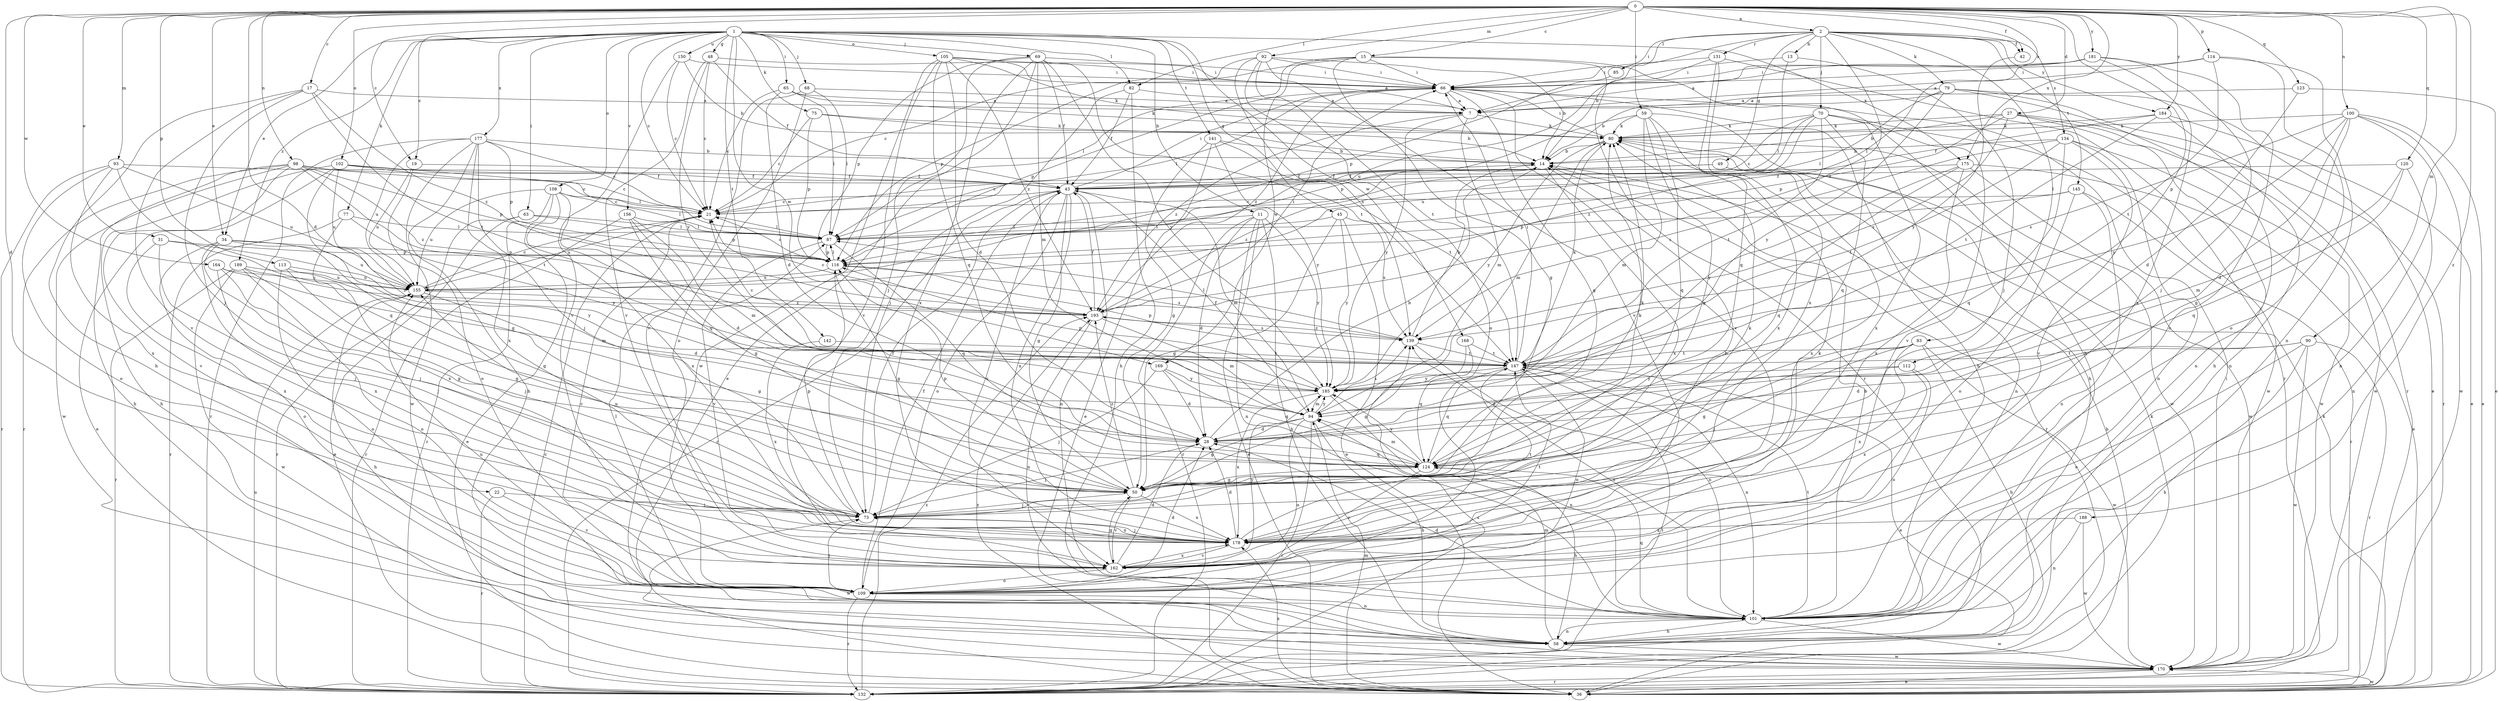 strict digraph  {
0;
1;
2;
7;
11;
13;
14;
15;
17;
19;
21;
22;
27;
28;
31;
34;
36;
42;
43;
45;
48;
49;
50;
58;
59;
63;
65;
66;
68;
69;
70;
73;
75;
77;
79;
80;
82;
83;
85;
87;
90;
92;
93;
94;
98;
100;
101;
102;
105;
108;
109;
112;
113;
114;
116;
120;
123;
124;
131;
132;
134;
139;
141;
142;
145;
147;
150;
155;
156;
162;
164;
168;
169;
170;
175;
177;
178;
181;
184;
185;
188;
189;
193;
0 -> 2  [label=a];
0 -> 7  [label=a];
0 -> 15  [label=c];
0 -> 17  [label=c];
0 -> 19  [label=c];
0 -> 22  [label=d];
0 -> 27  [label=d];
0 -> 28  [label=d];
0 -> 31  [label=e];
0 -> 34  [label=e];
0 -> 42  [label=f];
0 -> 59  [label=i];
0 -> 82  [label=l];
0 -> 90  [label=m];
0 -> 92  [label=m];
0 -> 93  [label=m];
0 -> 98  [label=n];
0 -> 100  [label=n];
0 -> 102  [label=o];
0 -> 112  [label=p];
0 -> 113  [label=p];
0 -> 114  [label=p];
0 -> 120  [label=q];
0 -> 123  [label=q];
0 -> 164  [label=w];
0 -> 175  [label=x];
0 -> 181  [label=y];
0 -> 184  [label=y];
0 -> 188  [label=z];
1 -> 11  [label=b];
1 -> 19  [label=c];
1 -> 21  [label=c];
1 -> 34  [label=e];
1 -> 45  [label=g];
1 -> 48  [label=g];
1 -> 63  [label=i];
1 -> 65  [label=i];
1 -> 68  [label=j];
1 -> 69  [label=j];
1 -> 75  [label=k];
1 -> 77  [label=k];
1 -> 82  [label=l];
1 -> 105  [label=o];
1 -> 108  [label=o];
1 -> 141  [label=t];
1 -> 142  [label=t];
1 -> 150  [label=u];
1 -> 156  [label=v];
1 -> 168  [label=w];
1 -> 169  [label=w];
1 -> 175  [label=x];
1 -> 177  [label=x];
1 -> 189  [label=z];
2 -> 13  [label=b];
2 -> 14  [label=b];
2 -> 42  [label=f];
2 -> 49  [label=g];
2 -> 66  [label=i];
2 -> 70  [label=j];
2 -> 79  [label=k];
2 -> 83  [label=l];
2 -> 85  [label=l];
2 -> 131  [label=r];
2 -> 134  [label=s];
2 -> 145  [label=t];
2 -> 184  [label=y];
2 -> 193  [label=z];
7 -> 80  [label=k];
7 -> 94  [label=m];
7 -> 185  [label=y];
7 -> 193  [label=z];
11 -> 28  [label=d];
11 -> 36  [label=e];
11 -> 58  [label=h];
11 -> 87  [label=l];
11 -> 101  [label=n];
11 -> 132  [label=r];
11 -> 185  [label=y];
13 -> 66  [label=i];
13 -> 73  [label=j];
13 -> 87  [label=l];
14 -> 43  [label=f];
14 -> 132  [label=r];
14 -> 178  [label=x];
14 -> 193  [label=z];
15 -> 50  [label=g];
15 -> 58  [label=h];
15 -> 66  [label=i];
15 -> 87  [label=l];
15 -> 116  [label=p];
15 -> 132  [label=r];
15 -> 169  [label=w];
17 -> 7  [label=a];
17 -> 58  [label=h];
17 -> 73  [label=j];
17 -> 147  [label=t];
17 -> 162  [label=v];
17 -> 193  [label=z];
19 -> 43  [label=f];
19 -> 109  [label=o];
19 -> 155  [label=u];
21 -> 87  [label=l];
21 -> 155  [label=u];
22 -> 73  [label=j];
22 -> 132  [label=r];
22 -> 162  [label=v];
27 -> 14  [label=b];
27 -> 80  [label=k];
27 -> 101  [label=n];
27 -> 116  [label=p];
27 -> 132  [label=r];
27 -> 139  [label=s];
27 -> 170  [label=w];
28 -> 14  [label=b];
28 -> 73  [label=j];
28 -> 124  [label=q];
31 -> 73  [label=j];
31 -> 116  [label=p];
31 -> 178  [label=x];
31 -> 185  [label=y];
34 -> 50  [label=g];
34 -> 73  [label=j];
34 -> 109  [label=o];
34 -> 116  [label=p];
34 -> 155  [label=u];
34 -> 178  [label=x];
36 -> 14  [label=b];
36 -> 80  [label=k];
36 -> 94  [label=m];
36 -> 170  [label=w];
36 -> 178  [label=x];
36 -> 193  [label=z];
42 -> 185  [label=y];
43 -> 21  [label=c];
43 -> 50  [label=g];
43 -> 66  [label=i];
43 -> 94  [label=m];
43 -> 101  [label=n];
43 -> 109  [label=o];
43 -> 132  [label=r];
43 -> 162  [label=v];
43 -> 178  [label=x];
45 -> 36  [label=e];
45 -> 50  [label=g];
45 -> 87  [label=l];
45 -> 139  [label=s];
45 -> 185  [label=y];
48 -> 21  [label=c];
48 -> 43  [label=f];
48 -> 66  [label=i];
48 -> 162  [label=v];
48 -> 185  [label=y];
49 -> 21  [label=c];
49 -> 43  [label=f];
49 -> 101  [label=n];
49 -> 178  [label=x];
50 -> 73  [label=j];
50 -> 80  [label=k];
50 -> 116  [label=p];
50 -> 162  [label=v];
50 -> 178  [label=x];
50 -> 193  [label=z];
58 -> 94  [label=m];
58 -> 101  [label=n];
58 -> 170  [label=w];
59 -> 50  [label=g];
59 -> 58  [label=h];
59 -> 80  [label=k];
59 -> 94  [label=m];
59 -> 116  [label=p];
59 -> 124  [label=q];
59 -> 178  [label=x];
63 -> 36  [label=e];
63 -> 87  [label=l];
63 -> 116  [label=p];
63 -> 132  [label=r];
65 -> 7  [label=a];
65 -> 21  [label=c];
65 -> 28  [label=d];
65 -> 80  [label=k];
65 -> 87  [label=l];
66 -> 7  [label=a];
66 -> 50  [label=g];
66 -> 58  [label=h];
66 -> 87  [label=l];
66 -> 116  [label=p];
66 -> 162  [label=v];
66 -> 193  [label=z];
68 -> 7  [label=a];
68 -> 87  [label=l];
68 -> 109  [label=o];
68 -> 162  [label=v];
69 -> 36  [label=e];
69 -> 43  [label=f];
69 -> 66  [label=i];
69 -> 73  [label=j];
69 -> 94  [label=m];
69 -> 116  [label=p];
69 -> 147  [label=t];
69 -> 178  [label=x];
69 -> 185  [label=y];
70 -> 21  [label=c];
70 -> 80  [label=k];
70 -> 124  [label=q];
70 -> 147  [label=t];
70 -> 155  [label=u];
70 -> 162  [label=v];
70 -> 170  [label=w];
70 -> 178  [label=x];
70 -> 193  [label=z];
73 -> 43  [label=f];
73 -> 80  [label=k];
73 -> 116  [label=p];
73 -> 155  [label=u];
73 -> 170  [label=w];
73 -> 178  [label=x];
75 -> 14  [label=b];
75 -> 21  [label=c];
75 -> 80  [label=k];
75 -> 116  [label=p];
77 -> 87  [label=l];
77 -> 132  [label=r];
77 -> 178  [label=x];
77 -> 185  [label=y];
79 -> 7  [label=a];
79 -> 14  [label=b];
79 -> 36  [label=e];
79 -> 58  [label=h];
79 -> 87  [label=l];
79 -> 132  [label=r];
79 -> 185  [label=y];
80 -> 14  [label=b];
80 -> 66  [label=i];
80 -> 94  [label=m];
80 -> 170  [label=w];
80 -> 185  [label=y];
82 -> 7  [label=a];
82 -> 43  [label=f];
82 -> 58  [label=h];
82 -> 73  [label=j];
83 -> 50  [label=g];
83 -> 58  [label=h];
83 -> 73  [label=j];
83 -> 147  [label=t];
83 -> 170  [label=w];
83 -> 178  [label=x];
85 -> 116  [label=p];
87 -> 116  [label=p];
87 -> 124  [label=q];
87 -> 162  [label=v];
90 -> 28  [label=d];
90 -> 58  [label=h];
90 -> 109  [label=o];
90 -> 132  [label=r];
90 -> 147  [label=t];
90 -> 170  [label=w];
92 -> 14  [label=b];
92 -> 21  [label=c];
92 -> 66  [label=i];
92 -> 109  [label=o];
92 -> 139  [label=s];
92 -> 147  [label=t];
92 -> 162  [label=v];
93 -> 43  [label=f];
93 -> 109  [label=o];
93 -> 124  [label=q];
93 -> 132  [label=r];
93 -> 155  [label=u];
93 -> 178  [label=x];
94 -> 28  [label=d];
94 -> 43  [label=f];
94 -> 50  [label=g];
94 -> 58  [label=h];
94 -> 109  [label=o];
94 -> 132  [label=r];
94 -> 139  [label=s];
94 -> 185  [label=y];
98 -> 21  [label=c];
98 -> 43  [label=f];
98 -> 58  [label=h];
98 -> 116  [label=p];
98 -> 132  [label=r];
98 -> 147  [label=t];
98 -> 162  [label=v];
98 -> 170  [label=w];
98 -> 193  [label=z];
100 -> 28  [label=d];
100 -> 36  [label=e];
100 -> 50  [label=g];
100 -> 80  [label=k];
100 -> 101  [label=n];
100 -> 139  [label=s];
100 -> 170  [label=w];
100 -> 185  [label=y];
101 -> 14  [label=b];
101 -> 28  [label=d];
101 -> 58  [label=h];
101 -> 124  [label=q];
101 -> 139  [label=s];
101 -> 147  [label=t];
101 -> 155  [label=u];
101 -> 170  [label=w];
102 -> 21  [label=c];
102 -> 36  [label=e];
102 -> 43  [label=f];
102 -> 50  [label=g];
102 -> 58  [label=h];
102 -> 87  [label=l];
102 -> 155  [label=u];
105 -> 7  [label=a];
105 -> 28  [label=d];
105 -> 66  [label=i];
105 -> 80  [label=k];
105 -> 124  [label=q];
105 -> 162  [label=v];
105 -> 170  [label=w];
105 -> 193  [label=z];
108 -> 21  [label=c];
108 -> 36  [label=e];
108 -> 87  [label=l];
108 -> 124  [label=q];
108 -> 132  [label=r];
108 -> 155  [label=u];
108 -> 178  [label=x];
109 -> 21  [label=c];
109 -> 28  [label=d];
109 -> 43  [label=f];
109 -> 73  [label=j];
109 -> 87  [label=l];
109 -> 101  [label=n];
109 -> 132  [label=r];
112 -> 28  [label=d];
112 -> 109  [label=o];
112 -> 178  [label=x];
112 -> 185  [label=y];
113 -> 28  [label=d];
113 -> 50  [label=g];
113 -> 109  [label=o];
113 -> 155  [label=u];
114 -> 7  [label=a];
114 -> 66  [label=i];
114 -> 101  [label=n];
114 -> 109  [label=o];
114 -> 147  [label=t];
116 -> 21  [label=c];
116 -> 50  [label=g];
116 -> 87  [label=l];
116 -> 139  [label=s];
116 -> 155  [label=u];
120 -> 43  [label=f];
120 -> 94  [label=m];
120 -> 101  [label=n];
120 -> 124  [label=q];
123 -> 7  [label=a];
123 -> 28  [label=d];
123 -> 36  [label=e];
124 -> 50  [label=g];
124 -> 58  [label=h];
124 -> 80  [label=k];
124 -> 94  [label=m];
124 -> 162  [label=v];
124 -> 185  [label=y];
131 -> 66  [label=i];
131 -> 124  [label=q];
131 -> 132  [label=r];
131 -> 155  [label=u];
131 -> 178  [label=x];
132 -> 21  [label=c];
132 -> 80  [label=k];
132 -> 139  [label=s];
132 -> 147  [label=t];
132 -> 155  [label=u];
132 -> 193  [label=z];
134 -> 14  [label=b];
134 -> 101  [label=n];
134 -> 124  [label=q];
134 -> 139  [label=s];
134 -> 147  [label=t];
134 -> 162  [label=v];
134 -> 170  [label=w];
139 -> 14  [label=b];
139 -> 87  [label=l];
139 -> 101  [label=n];
139 -> 147  [label=t];
139 -> 193  [label=z];
141 -> 14  [label=b];
141 -> 36  [label=e];
141 -> 50  [label=g];
141 -> 147  [label=t];
141 -> 185  [label=y];
142 -> 147  [label=t];
142 -> 178  [label=x];
145 -> 21  [label=c];
145 -> 101  [label=n];
145 -> 109  [label=o];
145 -> 116  [label=p];
145 -> 132  [label=r];
147 -> 21  [label=c];
147 -> 36  [label=e];
147 -> 66  [label=i];
147 -> 80  [label=k];
147 -> 101  [label=n];
147 -> 109  [label=o];
147 -> 116  [label=p];
147 -> 124  [label=q];
147 -> 185  [label=y];
150 -> 14  [label=b];
150 -> 21  [label=c];
150 -> 66  [label=i];
150 -> 162  [label=v];
155 -> 21  [label=c];
155 -> 50  [label=g];
155 -> 58  [label=h];
155 -> 193  [label=z];
156 -> 28  [label=d];
156 -> 50  [label=g];
156 -> 87  [label=l];
156 -> 94  [label=m];
156 -> 132  [label=r];
162 -> 28  [label=d];
162 -> 50  [label=g];
162 -> 80  [label=k];
162 -> 109  [label=o];
162 -> 147  [label=t];
162 -> 178  [label=x];
162 -> 185  [label=y];
164 -> 50  [label=g];
164 -> 73  [label=j];
164 -> 94  [label=m];
164 -> 155  [label=u];
168 -> 50  [label=g];
168 -> 124  [label=q];
168 -> 147  [label=t];
169 -> 28  [label=d];
169 -> 73  [label=j];
169 -> 124  [label=q];
169 -> 185  [label=y];
170 -> 36  [label=e];
170 -> 66  [label=i];
170 -> 132  [label=r];
175 -> 36  [label=e];
175 -> 43  [label=f];
175 -> 124  [label=q];
175 -> 170  [label=w];
175 -> 178  [label=x];
175 -> 185  [label=y];
177 -> 14  [label=b];
177 -> 21  [label=c];
177 -> 58  [label=h];
177 -> 73  [label=j];
177 -> 116  [label=p];
177 -> 132  [label=r];
177 -> 155  [label=u];
177 -> 170  [label=w];
177 -> 178  [label=x];
178 -> 14  [label=b];
178 -> 28  [label=d];
178 -> 73  [label=j];
178 -> 147  [label=t];
178 -> 162  [label=v];
181 -> 7  [label=a];
181 -> 66  [label=i];
181 -> 73  [label=j];
181 -> 87  [label=l];
181 -> 109  [label=o];
181 -> 178  [label=x];
184 -> 36  [label=e];
184 -> 43  [label=f];
184 -> 80  [label=k];
184 -> 101  [label=n];
184 -> 147  [label=t];
185 -> 94  [label=m];
185 -> 101  [label=n];
185 -> 116  [label=p];
185 -> 178  [label=x];
188 -> 101  [label=n];
188 -> 170  [label=w];
188 -> 178  [label=x];
189 -> 73  [label=j];
189 -> 109  [label=o];
189 -> 132  [label=r];
189 -> 155  [label=u];
189 -> 170  [label=w];
189 -> 193  [label=z];
193 -> 21  [label=c];
193 -> 43  [label=f];
193 -> 66  [label=i];
193 -> 94  [label=m];
193 -> 101  [label=n];
193 -> 139  [label=s];
}

